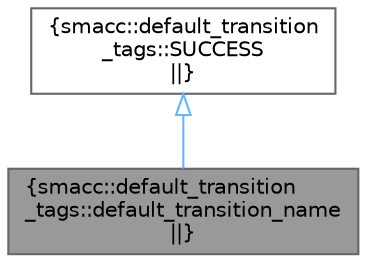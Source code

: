 digraph "smacc::default_transition_tags::default_transition_name"
{
 // LATEX_PDF_SIZE
  bgcolor="transparent";
  edge [fontname=Helvetica,fontsize=10,labelfontname=Helvetica,labelfontsize=10];
  node [fontname=Helvetica,fontsize=10,shape=box,height=0.2,width=0.4];
  Node1 [label="{smacc::default_transition\l_tags::default_transition_name\n||}",height=0.2,width=0.4,color="gray40", fillcolor="grey60", style="filled", fontcolor="black",tooltip=" "];
  Node2 -> Node1 [dir="back",color="steelblue1",style="solid",arrowtail="onormal"];
  Node2 [label="{smacc::default_transition\l_tags::SUCCESS\n||}",height=0.2,width=0.4,color="gray40", fillcolor="white", style="filled",URL="$structsmacc_1_1default__transition__tags_1_1SUCCESS.html",tooltip=" "];
}
